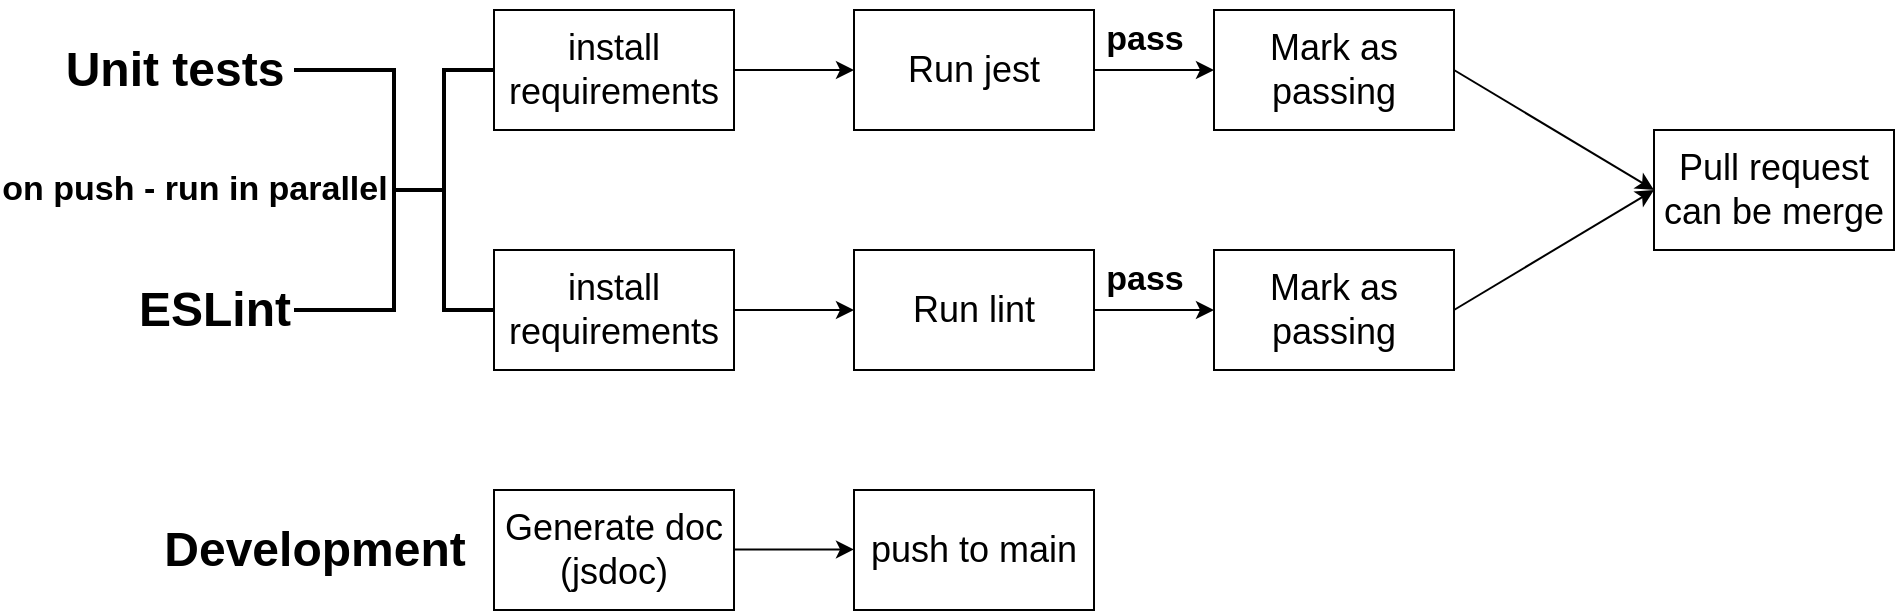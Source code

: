 <mxfile version="21.3.2" type="device">
  <diagram name="第 1 页" id="XHGQAw4q8pq3mNkUlnjU">
    <mxGraphModel dx="1185" dy="656" grid="1" gridSize="10" guides="1" tooltips="1" connect="1" arrows="1" fold="1" page="1" pageScale="1" pageWidth="1169" pageHeight="827" math="0" shadow="0">
      <root>
        <mxCell id="0" />
        <mxCell id="1" parent="0" />
        <mxCell id="rTVmg1_4F_sFFXQ4KWiE-1" value="&lt;font style=&quot;font-size: 18px;&quot;&gt;Run jest&lt;/font&gt;" style="rounded=0;whiteSpace=wrap;html=1;" vertex="1" parent="1">
          <mxGeometry x="470" y="310" width="120" height="60" as="geometry" />
        </mxCell>
        <mxCell id="rTVmg1_4F_sFFXQ4KWiE-4" value="" style="strokeWidth=2;html=1;shape=mxgraph.flowchart.annotation_2;align=left;labelPosition=right;pointerEvents=1;" vertex="1" parent="1">
          <mxGeometry x="240" y="340" width="50" height="120" as="geometry" />
        </mxCell>
        <mxCell id="rTVmg1_4F_sFFXQ4KWiE-5" value="" style="strokeWidth=2;html=1;shape=mxgraph.flowchart.annotation_1;align=left;pointerEvents=1;rotation=-180;" vertex="1" parent="1">
          <mxGeometry x="190" y="340" width="50" height="120" as="geometry" />
        </mxCell>
        <mxCell id="rTVmg1_4F_sFFXQ4KWiE-7" value="Development" style="text;strokeColor=none;fillColor=none;html=1;fontSize=24;fontStyle=1;verticalAlign=middle;align=center;" vertex="1" parent="1">
          <mxGeometry x="150" y="560" width="100" height="40" as="geometry" />
        </mxCell>
        <mxCell id="rTVmg1_4F_sFFXQ4KWiE-9" value="Unit tests" style="text;strokeColor=none;fillColor=none;html=1;fontSize=24;fontStyle=1;verticalAlign=middle;align=center;" vertex="1" parent="1">
          <mxGeometry x="80" y="320" width="100" height="40" as="geometry" />
        </mxCell>
        <mxCell id="rTVmg1_4F_sFFXQ4KWiE-10" value="ESLint" style="text;strokeColor=none;fillColor=none;html=1;fontSize=24;fontStyle=1;verticalAlign=middle;align=center;" vertex="1" parent="1">
          <mxGeometry x="100" y="440" width="100" height="40" as="geometry" />
        </mxCell>
        <mxCell id="rTVmg1_4F_sFFXQ4KWiE-11" value="on push - run in parallel" style="text;strokeColor=none;fillColor=none;html=1;fontSize=17;fontStyle=1;verticalAlign=middle;align=center;" vertex="1" parent="1">
          <mxGeometry x="90" y="380" width="100" height="40" as="geometry" />
        </mxCell>
        <mxCell id="rTVmg1_4F_sFFXQ4KWiE-12" value="&lt;font style=&quot;font-size: 18px;&quot;&gt;install requirements&lt;/font&gt;" style="rounded=0;whiteSpace=wrap;html=1;" vertex="1" parent="1">
          <mxGeometry x="290" y="310" width="120" height="60" as="geometry" />
        </mxCell>
        <mxCell id="rTVmg1_4F_sFFXQ4KWiE-13" value="&lt;font style=&quot;font-size: 18px;&quot;&gt;install requirements&lt;/font&gt;" style="rounded=0;whiteSpace=wrap;html=1;" vertex="1" parent="1">
          <mxGeometry x="290" y="430" width="120" height="60" as="geometry" />
        </mxCell>
        <mxCell id="rTVmg1_4F_sFFXQ4KWiE-14" value="&lt;font style=&quot;font-size: 18px;&quot;&gt;Run lint&lt;/font&gt;" style="rounded=0;whiteSpace=wrap;html=1;" vertex="1" parent="1">
          <mxGeometry x="470" y="430" width="120" height="60" as="geometry" />
        </mxCell>
        <mxCell id="rTVmg1_4F_sFFXQ4KWiE-15" value="&lt;font style=&quot;font-size: 18px;&quot;&gt;Mark as passing&lt;/font&gt;" style="rounded=0;whiteSpace=wrap;html=1;" vertex="1" parent="1">
          <mxGeometry x="650" y="310" width="120" height="60" as="geometry" />
        </mxCell>
        <mxCell id="rTVmg1_4F_sFFXQ4KWiE-16" value="&lt;font style=&quot;font-size: 18px;&quot;&gt;Mark as passing&lt;/font&gt;" style="rounded=0;whiteSpace=wrap;html=1;" vertex="1" parent="1">
          <mxGeometry x="650" y="430" width="120" height="60" as="geometry" />
        </mxCell>
        <mxCell id="rTVmg1_4F_sFFXQ4KWiE-17" value="" style="endArrow=classic;html=1;rounded=0;exitX=1;exitY=0.5;exitDx=0;exitDy=0;entryX=0;entryY=0.5;entryDx=0;entryDy=0;" edge="1" parent="1" source="rTVmg1_4F_sFFXQ4KWiE-12" target="rTVmg1_4F_sFFXQ4KWiE-1">
          <mxGeometry width="50" height="50" relative="1" as="geometry">
            <mxPoint x="480" y="410" as="sourcePoint" />
            <mxPoint x="530" y="360" as="targetPoint" />
          </mxGeometry>
        </mxCell>
        <mxCell id="rTVmg1_4F_sFFXQ4KWiE-18" value="" style="endArrow=classic;html=1;rounded=0;exitX=1;exitY=0.5;exitDx=0;exitDy=0;entryX=0;entryY=0.5;entryDx=0;entryDy=0;" edge="1" parent="1" source="rTVmg1_4F_sFFXQ4KWiE-1" target="rTVmg1_4F_sFFXQ4KWiE-15">
          <mxGeometry width="50" height="50" relative="1" as="geometry">
            <mxPoint x="620" y="360" as="sourcePoint" />
            <mxPoint x="670" y="310" as="targetPoint" />
          </mxGeometry>
        </mxCell>
        <mxCell id="rTVmg1_4F_sFFXQ4KWiE-19" value="" style="endArrow=classic;html=1;rounded=0;exitX=1;exitY=0.5;exitDx=0;exitDy=0;entryX=0;entryY=0.5;entryDx=0;entryDy=0;" edge="1" parent="1" source="rTVmg1_4F_sFFXQ4KWiE-13" target="rTVmg1_4F_sFFXQ4KWiE-14">
          <mxGeometry width="50" height="50" relative="1" as="geometry">
            <mxPoint x="420" y="470" as="sourcePoint" />
            <mxPoint x="470" y="420" as="targetPoint" />
          </mxGeometry>
        </mxCell>
        <mxCell id="rTVmg1_4F_sFFXQ4KWiE-20" value="" style="endArrow=classic;html=1;rounded=0;exitX=1;exitY=0.5;exitDx=0;exitDy=0;entryX=0;entryY=0.5;entryDx=0;entryDy=0;" edge="1" parent="1" source="rTVmg1_4F_sFFXQ4KWiE-14" target="rTVmg1_4F_sFFXQ4KWiE-16">
          <mxGeometry width="50" height="50" relative="1" as="geometry">
            <mxPoint x="610" y="440" as="sourcePoint" />
            <mxPoint x="660" y="390" as="targetPoint" />
          </mxGeometry>
        </mxCell>
        <mxCell id="rTVmg1_4F_sFFXQ4KWiE-21" value="pass" style="text;strokeColor=none;fillColor=none;html=1;fontSize=17;fontStyle=1;verticalAlign=middle;align=center;" vertex="1" parent="1">
          <mxGeometry x="565" y="305" width="100" height="40" as="geometry" />
        </mxCell>
        <mxCell id="rTVmg1_4F_sFFXQ4KWiE-22" value="pass" style="text;strokeColor=none;fillColor=none;html=1;fontSize=17;fontStyle=1;verticalAlign=middle;align=center;" vertex="1" parent="1">
          <mxGeometry x="565" y="425" width="100" height="40" as="geometry" />
        </mxCell>
        <mxCell id="rTVmg1_4F_sFFXQ4KWiE-23" value="&lt;font style=&quot;font-size: 18px;&quot;&gt;Pull request can be merge&lt;/font&gt;" style="rounded=0;whiteSpace=wrap;html=1;" vertex="1" parent="1">
          <mxGeometry x="870" y="370" width="120" height="60" as="geometry" />
        </mxCell>
        <mxCell id="rTVmg1_4F_sFFXQ4KWiE-24" value="" style="endArrow=classic;html=1;rounded=0;exitX=1;exitY=0.5;exitDx=0;exitDy=0;entryX=0;entryY=0.5;entryDx=0;entryDy=0;" edge="1" parent="1" source="rTVmg1_4F_sFFXQ4KWiE-15" target="rTVmg1_4F_sFFXQ4KWiE-23">
          <mxGeometry width="50" height="50" relative="1" as="geometry">
            <mxPoint x="830" y="360" as="sourcePoint" />
            <mxPoint x="880" y="310" as="targetPoint" />
          </mxGeometry>
        </mxCell>
        <mxCell id="rTVmg1_4F_sFFXQ4KWiE-25" value="" style="endArrow=classic;html=1;rounded=0;exitX=1;exitY=0.5;exitDx=0;exitDy=0;entryX=0;entryY=0.5;entryDx=0;entryDy=0;" edge="1" parent="1" source="rTVmg1_4F_sFFXQ4KWiE-16" target="rTVmg1_4F_sFFXQ4KWiE-23">
          <mxGeometry width="50" height="50" relative="1" as="geometry">
            <mxPoint x="780" y="470" as="sourcePoint" />
            <mxPoint x="830" y="420" as="targetPoint" />
          </mxGeometry>
        </mxCell>
        <mxCell id="rTVmg1_4F_sFFXQ4KWiE-26" value="&lt;font style=&quot;font-size: 18px;&quot;&gt;Generate doc (jsdoc)&lt;/font&gt;" style="rounded=0;whiteSpace=wrap;html=1;" vertex="1" parent="1">
          <mxGeometry x="290" y="550" width="120" height="60" as="geometry" />
        </mxCell>
        <mxCell id="rTVmg1_4F_sFFXQ4KWiE-27" value="&lt;font style=&quot;font-size: 18px;&quot;&gt;push to main&lt;/font&gt;" style="rounded=0;whiteSpace=wrap;html=1;" vertex="1" parent="1">
          <mxGeometry x="470" y="550" width="120" height="60" as="geometry" />
        </mxCell>
        <mxCell id="rTVmg1_4F_sFFXQ4KWiE-28" value="" style="endArrow=classic;html=1;rounded=0;exitX=1;exitY=0.5;exitDx=0;exitDy=0;entryX=0;entryY=0.5;entryDx=0;entryDy=0;" edge="1" parent="1">
          <mxGeometry width="50" height="50" relative="1" as="geometry">
            <mxPoint x="410" y="579.71" as="sourcePoint" />
            <mxPoint x="470" y="579.71" as="targetPoint" />
          </mxGeometry>
        </mxCell>
      </root>
    </mxGraphModel>
  </diagram>
</mxfile>

